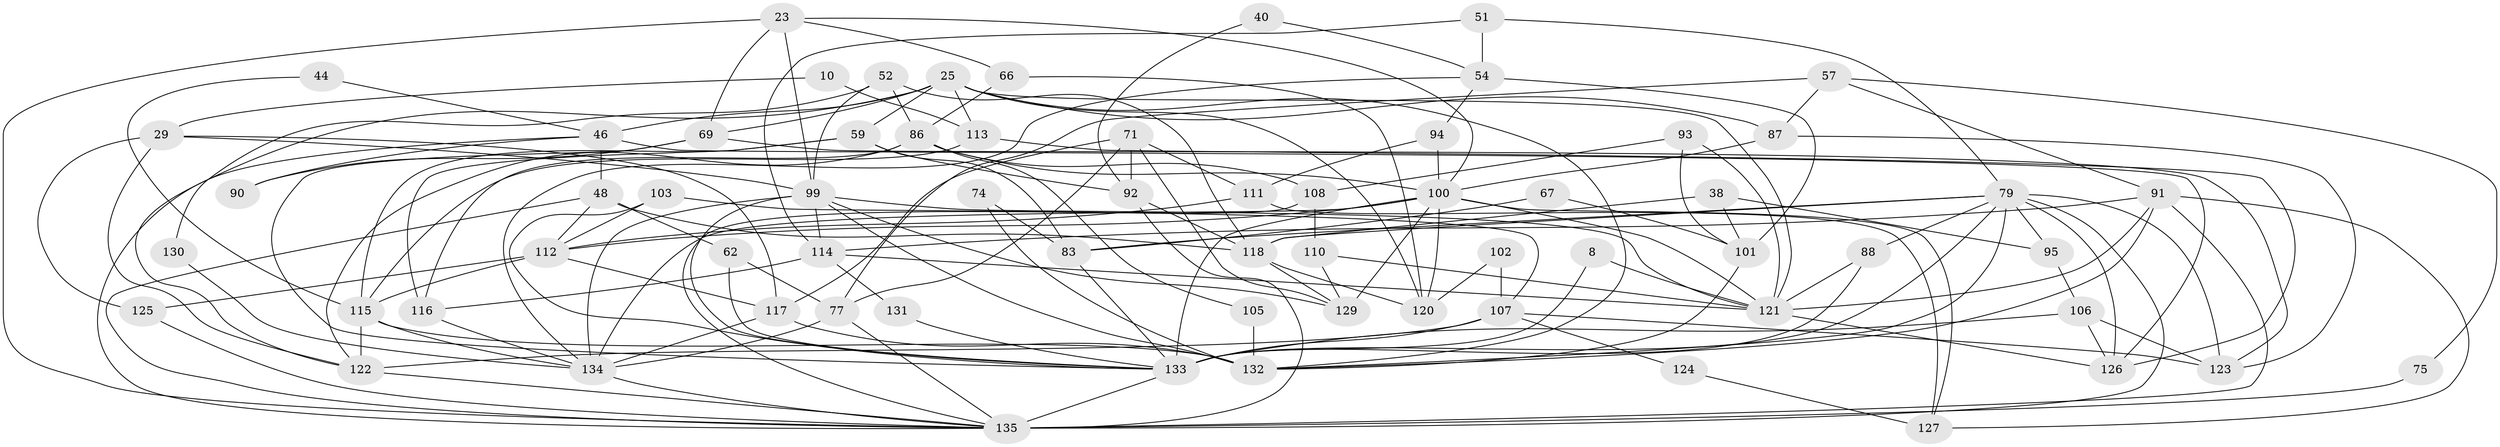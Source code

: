 // original degree distribution, {4: 0.2814814814814815, 7: 0.044444444444444446, 3: 0.2074074074074074, 2: 0.17037037037037037, 5: 0.2074074074074074, 6: 0.07407407407407407, 8: 0.014814814814814815}
// Generated by graph-tools (version 1.1) at 2025/50/03/09/25 04:50:00]
// undirected, 67 vertices, 163 edges
graph export_dot {
graph [start="1"]
  node [color=gray90,style=filled];
  8 [super="+3"];
  10;
  23;
  25 [super="+19"];
  29;
  38;
  40;
  44;
  46 [super="+24"];
  48 [super="+34"];
  51;
  52 [super="+49"];
  54 [super="+41"];
  57;
  59 [super="+5+30"];
  62;
  66;
  67;
  69;
  71;
  74;
  75;
  77 [super="+11"];
  79 [super="+12+58"];
  83 [super="+45"];
  86 [super="+72"];
  87;
  88;
  90;
  91 [super="+81"];
  92 [super="+55"];
  93 [super="+64"];
  94;
  95 [super="+31"];
  99 [super="+82+70"];
  100 [super="+36+56+89"];
  101;
  102;
  103;
  105;
  106;
  107 [super="+42"];
  108;
  110;
  111 [super="+53"];
  112 [super="+104"];
  113;
  114 [super="+60"];
  115 [super="+84"];
  116 [super="+43"];
  117;
  118 [super="+78+73"];
  120;
  121 [super="+15+18+13"];
  122 [super="+17"];
  123 [super="+37"];
  124;
  125;
  126;
  127;
  129 [super="+96"];
  130;
  131;
  132 [super="+2+128+33"];
  133 [super="+63+98+68+119"];
  134 [super="+80"];
  135 [super="+65+109"];
  8 -- 133 [weight=4];
  8 -- 121;
  10 -- 113;
  10 -- 29;
  23 -- 66;
  23 -- 69;
  23 -- 100;
  23 -- 99;
  23 -- 135;
  25 -- 121;
  25 -- 59;
  25 -- 120;
  25 -- 122;
  25 -- 132 [weight=2];
  25 -- 113;
  25 -- 69;
  25 -- 87;
  25 -- 46 [weight=2];
  29 -- 117;
  29 -- 125;
  29 -- 122;
  29 -- 99;
  38 -- 95 [weight=2];
  38 -- 101;
  38 -- 118 [weight=2];
  40 -- 92;
  40 -- 54;
  44 -- 46;
  44 -- 115;
  46 -- 48;
  46 -- 126;
  46 -- 90;
  46 -- 135;
  48 -- 62 [weight=2];
  48 -- 112;
  48 -- 118;
  48 -- 135;
  51 -- 54;
  51 -- 114;
  51 -- 79;
  52 -- 130;
  52 -- 86;
  52 -- 118 [weight=2];
  52 -- 99 [weight=3];
  54 -- 101;
  54 -- 134 [weight=2];
  54 -- 94;
  57 -- 91;
  57 -- 87;
  57 -- 75;
  57 -- 77;
  59 -- 115;
  59 -- 83;
  59 -- 116;
  59 -- 92;
  62 -- 133;
  62 -- 77;
  66 -- 120;
  66 -- 86;
  67 -- 101;
  67 -- 83;
  69 -- 90;
  69 -- 123;
  69 -- 133;
  71 -- 117;
  71 -- 77;
  71 -- 92 [weight=2];
  71 -- 129;
  71 -- 111;
  74 -- 132;
  74 -- 83;
  75 -- 135;
  77 -- 134;
  77 -- 135;
  79 -- 83 [weight=2];
  79 -- 88;
  79 -- 132 [weight=3];
  79 -- 118;
  79 -- 95;
  79 -- 135 [weight=2];
  79 -- 123;
  79 -- 126;
  79 -- 133;
  83 -- 133;
  86 -- 108;
  86 -- 105;
  86 -- 116 [weight=2];
  86 -- 122 [weight=2];
  86 -- 100;
  87 -- 123;
  87 -- 100;
  88 -- 121;
  88 -- 133;
  91 -- 114 [weight=3];
  91 -- 121;
  91 -- 127;
  91 -- 132;
  91 -- 135 [weight=3];
  92 -- 118;
  92 -- 135;
  93 -- 108;
  93 -- 121;
  93 -- 101;
  94 -- 111;
  94 -- 100;
  95 -- 106;
  99 -- 114;
  99 -- 133;
  99 -- 129 [weight=2];
  99 -- 134;
  99 -- 121;
  99 -- 132;
  100 -- 129 [weight=2];
  100 -- 134 [weight=2];
  100 -- 120;
  100 -- 112;
  100 -- 127;
  100 -- 121;
  100 -- 133 [weight=3];
  101 -- 132;
  102 -- 120;
  102 -- 107;
  103 -- 112;
  103 -- 107;
  103 -- 133;
  105 -- 132;
  106 -- 126;
  106 -- 123;
  106 -- 133;
  107 -- 122 [weight=2];
  107 -- 123;
  107 -- 124;
  107 -- 133;
  108 -- 110;
  108 -- 135;
  110 -- 121;
  110 -- 129;
  111 -- 127;
  111 -- 112;
  112 -- 115 [weight=2];
  112 -- 117;
  112 -- 125;
  113 -- 126;
  113 -- 115;
  114 -- 116 [weight=3];
  114 -- 131 [weight=2];
  114 -- 121;
  115 -- 122 [weight=2];
  115 -- 132;
  115 -- 134;
  116 -- 134 [weight=2];
  117 -- 132;
  117 -- 134;
  118 -- 120;
  118 -- 129;
  121 -- 126;
  122 -- 135;
  124 -- 127;
  125 -- 135;
  130 -- 134;
  131 -- 133;
  133 -- 135 [weight=2];
  134 -- 135 [weight=2];
}
